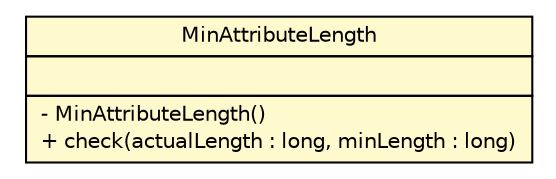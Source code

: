 #!/usr/local/bin/dot
#
# Class diagram 
# Generated by UMLGraph version R5_6 (http://www.umlgraph.org/)
#

digraph G {
	edge [fontname="Helvetica",fontsize=10,labelfontname="Helvetica",labelfontsize=10];
	node [fontname="Helvetica",fontsize=10,shape=plaintext];
	nodesep=0.25;
	ranksep=0.5;
	// org.ietf.nea.pa.validate.rules.MinAttributeLength
	c38678 [label=<<table title="org.ietf.nea.pa.validate.rules.MinAttributeLength" border="0" cellborder="1" cellspacing="0" cellpadding="2" port="p" bgcolor="lemonChiffon" href="./MinAttributeLength.html">
		<tr><td><table border="0" cellspacing="0" cellpadding="1">
<tr><td align="center" balign="center"> MinAttributeLength </td></tr>
		</table></td></tr>
		<tr><td><table border="0" cellspacing="0" cellpadding="1">
<tr><td align="left" balign="left">  </td></tr>
		</table></td></tr>
		<tr><td><table border="0" cellspacing="0" cellpadding="1">
<tr><td align="left" balign="left"> - MinAttributeLength() </td></tr>
<tr><td align="left" balign="left"> + check(actualLength : long, minLength : long) </td></tr>
		</table></td></tr>
		</table>>, URL="./MinAttributeLength.html", fontname="Helvetica", fontcolor="black", fontsize=10.0];
}


